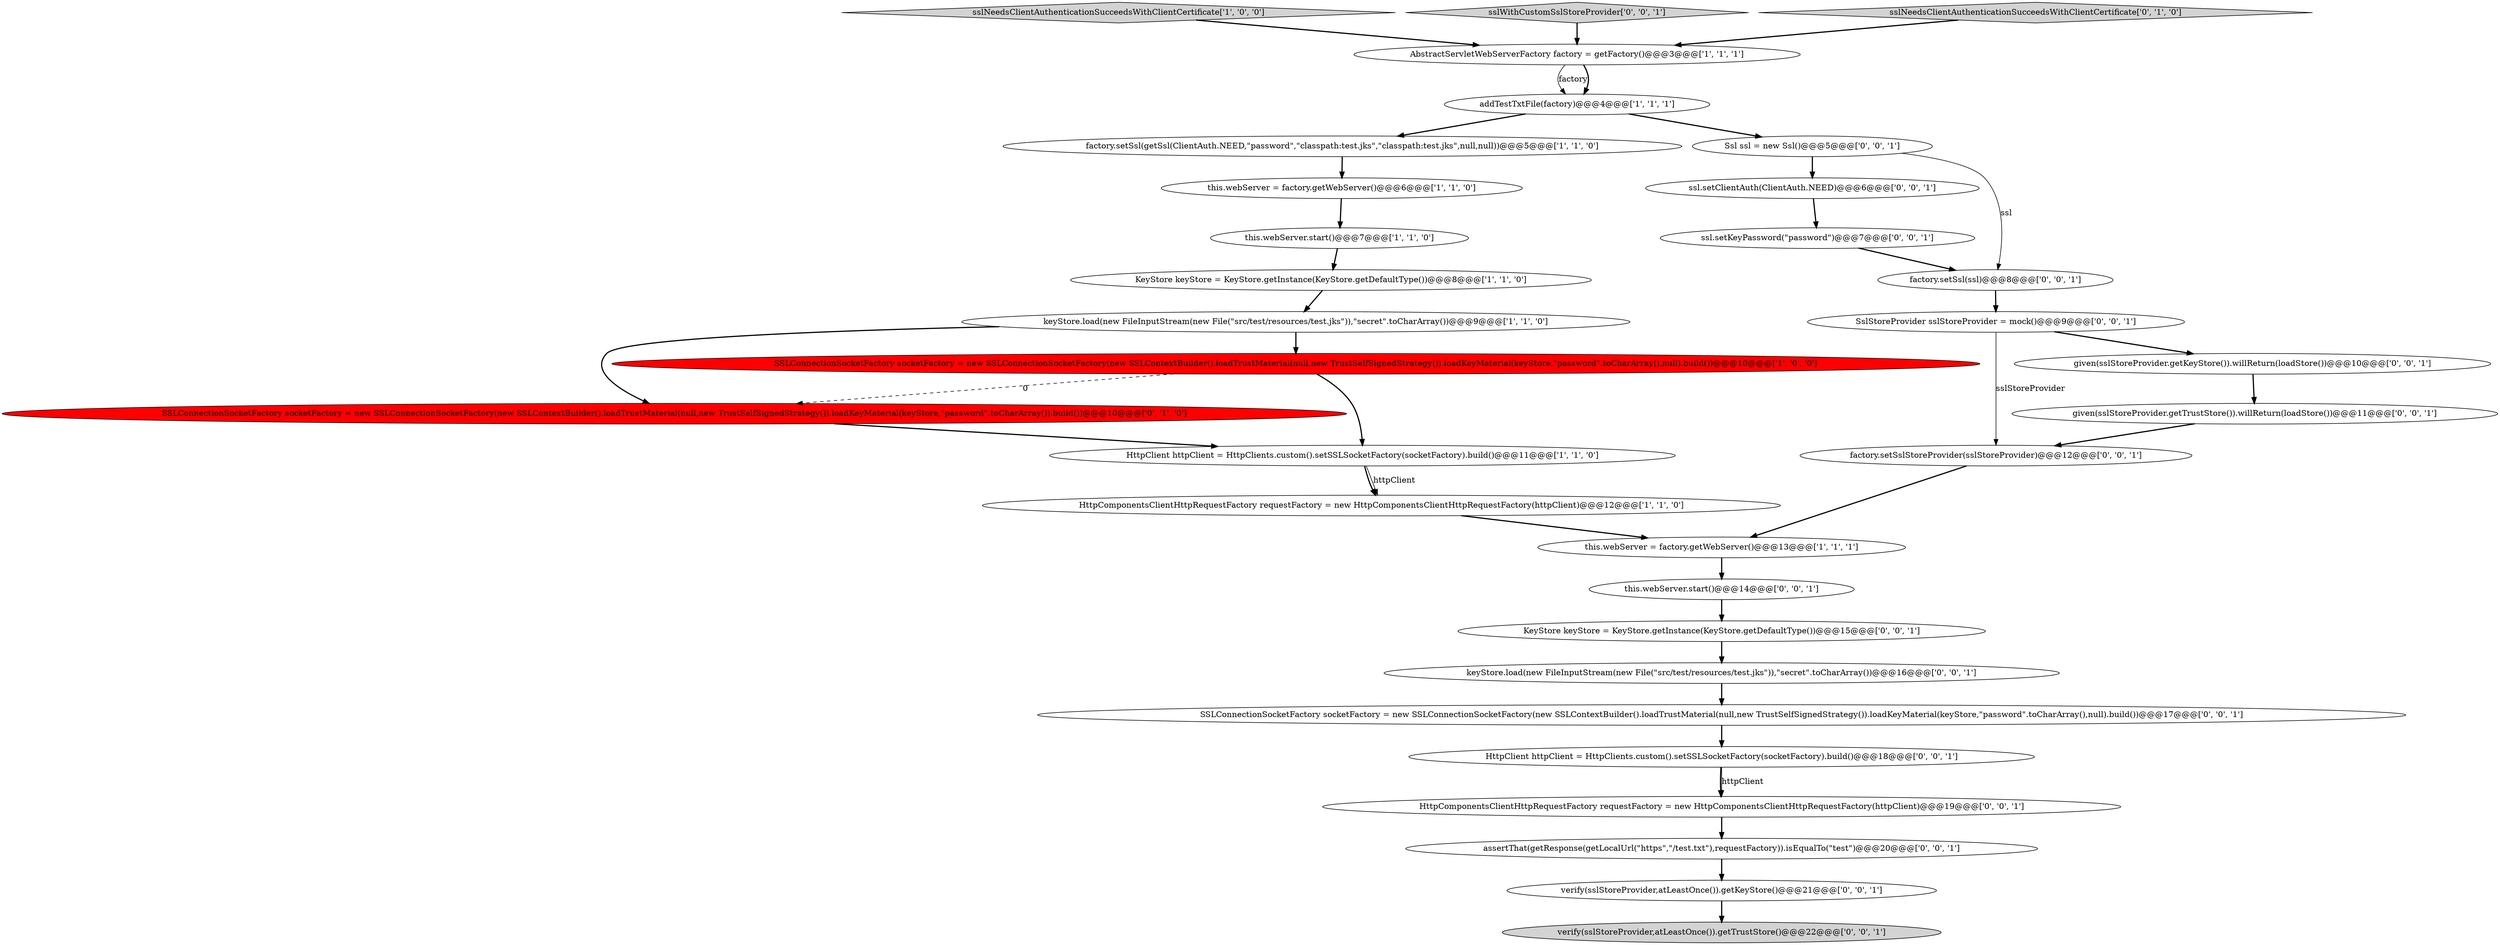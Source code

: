 digraph {
1 [style = filled, label = "HttpClient httpClient = HttpClients.custom().setSSLSocketFactory(socketFactory).build()@@@11@@@['1', '1', '0']", fillcolor = white, shape = ellipse image = "AAA0AAABBB1BBB"];
23 [style = filled, label = "assertThat(getResponse(getLocalUrl(\"https\",\"/test.txt\"),requestFactory)).isEqualTo(\"test\")@@@20@@@['0', '0', '1']", fillcolor = white, shape = ellipse image = "AAA0AAABBB3BBB"];
5 [style = filled, label = "KeyStore keyStore = KeyStore.getInstance(KeyStore.getDefaultType())@@@8@@@['1', '1', '0']", fillcolor = white, shape = ellipse image = "AAA0AAABBB1BBB"];
7 [style = filled, label = "sslNeedsClientAuthenticationSucceedsWithClientCertificate['1', '0', '0']", fillcolor = lightgray, shape = diamond image = "AAA0AAABBB1BBB"];
4 [style = filled, label = "this.webServer = factory.getWebServer()@@@6@@@['1', '1', '0']", fillcolor = white, shape = ellipse image = "AAA0AAABBB1BBB"];
22 [style = filled, label = "sslWithCustomSslStoreProvider['0', '0', '1']", fillcolor = lightgray, shape = diamond image = "AAA0AAABBB3BBB"];
9 [style = filled, label = "this.webServer.start()@@@7@@@['1', '1', '0']", fillcolor = white, shape = ellipse image = "AAA0AAABBB1BBB"];
21 [style = filled, label = "SslStoreProvider sslStoreProvider = mock()@@@9@@@['0', '0', '1']", fillcolor = white, shape = ellipse image = "AAA0AAABBB3BBB"];
24 [style = filled, label = "verify(sslStoreProvider,atLeastOnce()).getKeyStore()@@@21@@@['0', '0', '1']", fillcolor = white, shape = ellipse image = "AAA0AAABBB3BBB"];
27 [style = filled, label = "given(sslStoreProvider.getTrustStore()).willReturn(loadStore())@@@11@@@['0', '0', '1']", fillcolor = white, shape = ellipse image = "AAA0AAABBB3BBB"];
15 [style = filled, label = "KeyStore keyStore = KeyStore.getInstance(KeyStore.getDefaultType())@@@15@@@['0', '0', '1']", fillcolor = white, shape = ellipse image = "AAA0AAABBB3BBB"];
31 [style = filled, label = "ssl.setClientAuth(ClientAuth.NEED)@@@6@@@['0', '0', '1']", fillcolor = white, shape = ellipse image = "AAA0AAABBB3BBB"];
26 [style = filled, label = "factory.setSsl(ssl)@@@8@@@['0', '0', '1']", fillcolor = white, shape = ellipse image = "AAA0AAABBB3BBB"];
8 [style = filled, label = "factory.setSsl(getSsl(ClientAuth.NEED,\"password\",\"classpath:test.jks\",\"classpath:test.jks\",null,null))@@@5@@@['1', '1', '0']", fillcolor = white, shape = ellipse image = "AAA0AAABBB1BBB"];
11 [style = filled, label = "keyStore.load(new FileInputStream(new File(\"src/test/resources/test.jks\")),\"secret\".toCharArray())@@@9@@@['1', '1', '0']", fillcolor = white, shape = ellipse image = "AAA0AAABBB1BBB"];
0 [style = filled, label = "AbstractServletWebServerFactory factory = getFactory()@@@3@@@['1', '1', '1']", fillcolor = white, shape = ellipse image = "AAA0AAABBB1BBB"];
28 [style = filled, label = "this.webServer.start()@@@14@@@['0', '0', '1']", fillcolor = white, shape = ellipse image = "AAA0AAABBB3BBB"];
13 [style = filled, label = "SSLConnectionSocketFactory socketFactory = new SSLConnectionSocketFactory(new SSLContextBuilder().loadTrustMaterial(null,new TrustSelfSignedStrategy()).loadKeyMaterial(keyStore,\"password\".toCharArray()).build())@@@10@@@['0', '1', '0']", fillcolor = red, shape = ellipse image = "AAA1AAABBB2BBB"];
25 [style = filled, label = "HttpComponentsClientHttpRequestFactory requestFactory = new HttpComponentsClientHttpRequestFactory(httpClient)@@@19@@@['0', '0', '1']", fillcolor = white, shape = ellipse image = "AAA0AAABBB3BBB"];
14 [style = filled, label = "Ssl ssl = new Ssl()@@@5@@@['0', '0', '1']", fillcolor = white, shape = ellipse image = "AAA0AAABBB3BBB"];
29 [style = filled, label = "SSLConnectionSocketFactory socketFactory = new SSLConnectionSocketFactory(new SSLContextBuilder().loadTrustMaterial(null,new TrustSelfSignedStrategy()).loadKeyMaterial(keyStore,\"password\".toCharArray(),null).build())@@@17@@@['0', '0', '1']", fillcolor = white, shape = ellipse image = "AAA0AAABBB3BBB"];
3 [style = filled, label = "SSLConnectionSocketFactory socketFactory = new SSLConnectionSocketFactory(new SSLContextBuilder().loadTrustMaterial(null,new TrustSelfSignedStrategy()).loadKeyMaterial(keyStore,\"password\".toCharArray(),null).build())@@@10@@@['1', '0', '0']", fillcolor = red, shape = ellipse image = "AAA1AAABBB1BBB"];
18 [style = filled, label = "keyStore.load(new FileInputStream(new File(\"src/test/resources/test.jks\")),\"secret\".toCharArray())@@@16@@@['0', '0', '1']", fillcolor = white, shape = ellipse image = "AAA0AAABBB3BBB"];
12 [style = filled, label = "sslNeedsClientAuthenticationSucceedsWithClientCertificate['0', '1', '0']", fillcolor = lightgray, shape = diamond image = "AAA0AAABBB2BBB"];
16 [style = filled, label = "verify(sslStoreProvider,atLeastOnce()).getTrustStore()@@@22@@@['0', '0', '1']", fillcolor = lightgray, shape = ellipse image = "AAA0AAABBB3BBB"];
20 [style = filled, label = "HttpClient httpClient = HttpClients.custom().setSSLSocketFactory(socketFactory).build()@@@18@@@['0', '0', '1']", fillcolor = white, shape = ellipse image = "AAA0AAABBB3BBB"];
30 [style = filled, label = "ssl.setKeyPassword(\"password\")@@@7@@@['0', '0', '1']", fillcolor = white, shape = ellipse image = "AAA0AAABBB3BBB"];
10 [style = filled, label = "addTestTxtFile(factory)@@@4@@@['1', '1', '1']", fillcolor = white, shape = ellipse image = "AAA0AAABBB1BBB"];
17 [style = filled, label = "factory.setSslStoreProvider(sslStoreProvider)@@@12@@@['0', '0', '1']", fillcolor = white, shape = ellipse image = "AAA0AAABBB3BBB"];
6 [style = filled, label = "HttpComponentsClientHttpRequestFactory requestFactory = new HttpComponentsClientHttpRequestFactory(httpClient)@@@12@@@['1', '1', '0']", fillcolor = white, shape = ellipse image = "AAA0AAABBB1BBB"];
2 [style = filled, label = "this.webServer = factory.getWebServer()@@@13@@@['1', '1', '1']", fillcolor = white, shape = ellipse image = "AAA0AAABBB1BBB"];
19 [style = filled, label = "given(sslStoreProvider.getKeyStore()).willReturn(loadStore())@@@10@@@['0', '0', '1']", fillcolor = white, shape = ellipse image = "AAA0AAABBB3BBB"];
4->9 [style = bold, label=""];
28->15 [style = bold, label=""];
3->1 [style = bold, label=""];
21->19 [style = bold, label=""];
10->14 [style = bold, label=""];
25->23 [style = bold, label=""];
30->26 [style = bold, label=""];
7->0 [style = bold, label=""];
0->10 [style = solid, label="factory"];
3->13 [style = dashed, label="0"];
12->0 [style = bold, label=""];
15->18 [style = bold, label=""];
20->25 [style = bold, label=""];
20->25 [style = solid, label="httpClient"];
13->1 [style = bold, label=""];
26->21 [style = bold, label=""];
6->2 [style = bold, label=""];
24->16 [style = bold, label=""];
29->20 [style = bold, label=""];
18->29 [style = bold, label=""];
0->10 [style = bold, label=""];
23->24 [style = bold, label=""];
1->6 [style = bold, label=""];
22->0 [style = bold, label=""];
10->8 [style = bold, label=""];
17->2 [style = bold, label=""];
11->3 [style = bold, label=""];
14->26 [style = solid, label="ssl"];
19->27 [style = bold, label=""];
11->13 [style = bold, label=""];
14->31 [style = bold, label=""];
31->30 [style = bold, label=""];
27->17 [style = bold, label=""];
9->5 [style = bold, label=""];
5->11 [style = bold, label=""];
8->4 [style = bold, label=""];
2->28 [style = bold, label=""];
1->6 [style = solid, label="httpClient"];
21->17 [style = solid, label="sslStoreProvider"];
}
